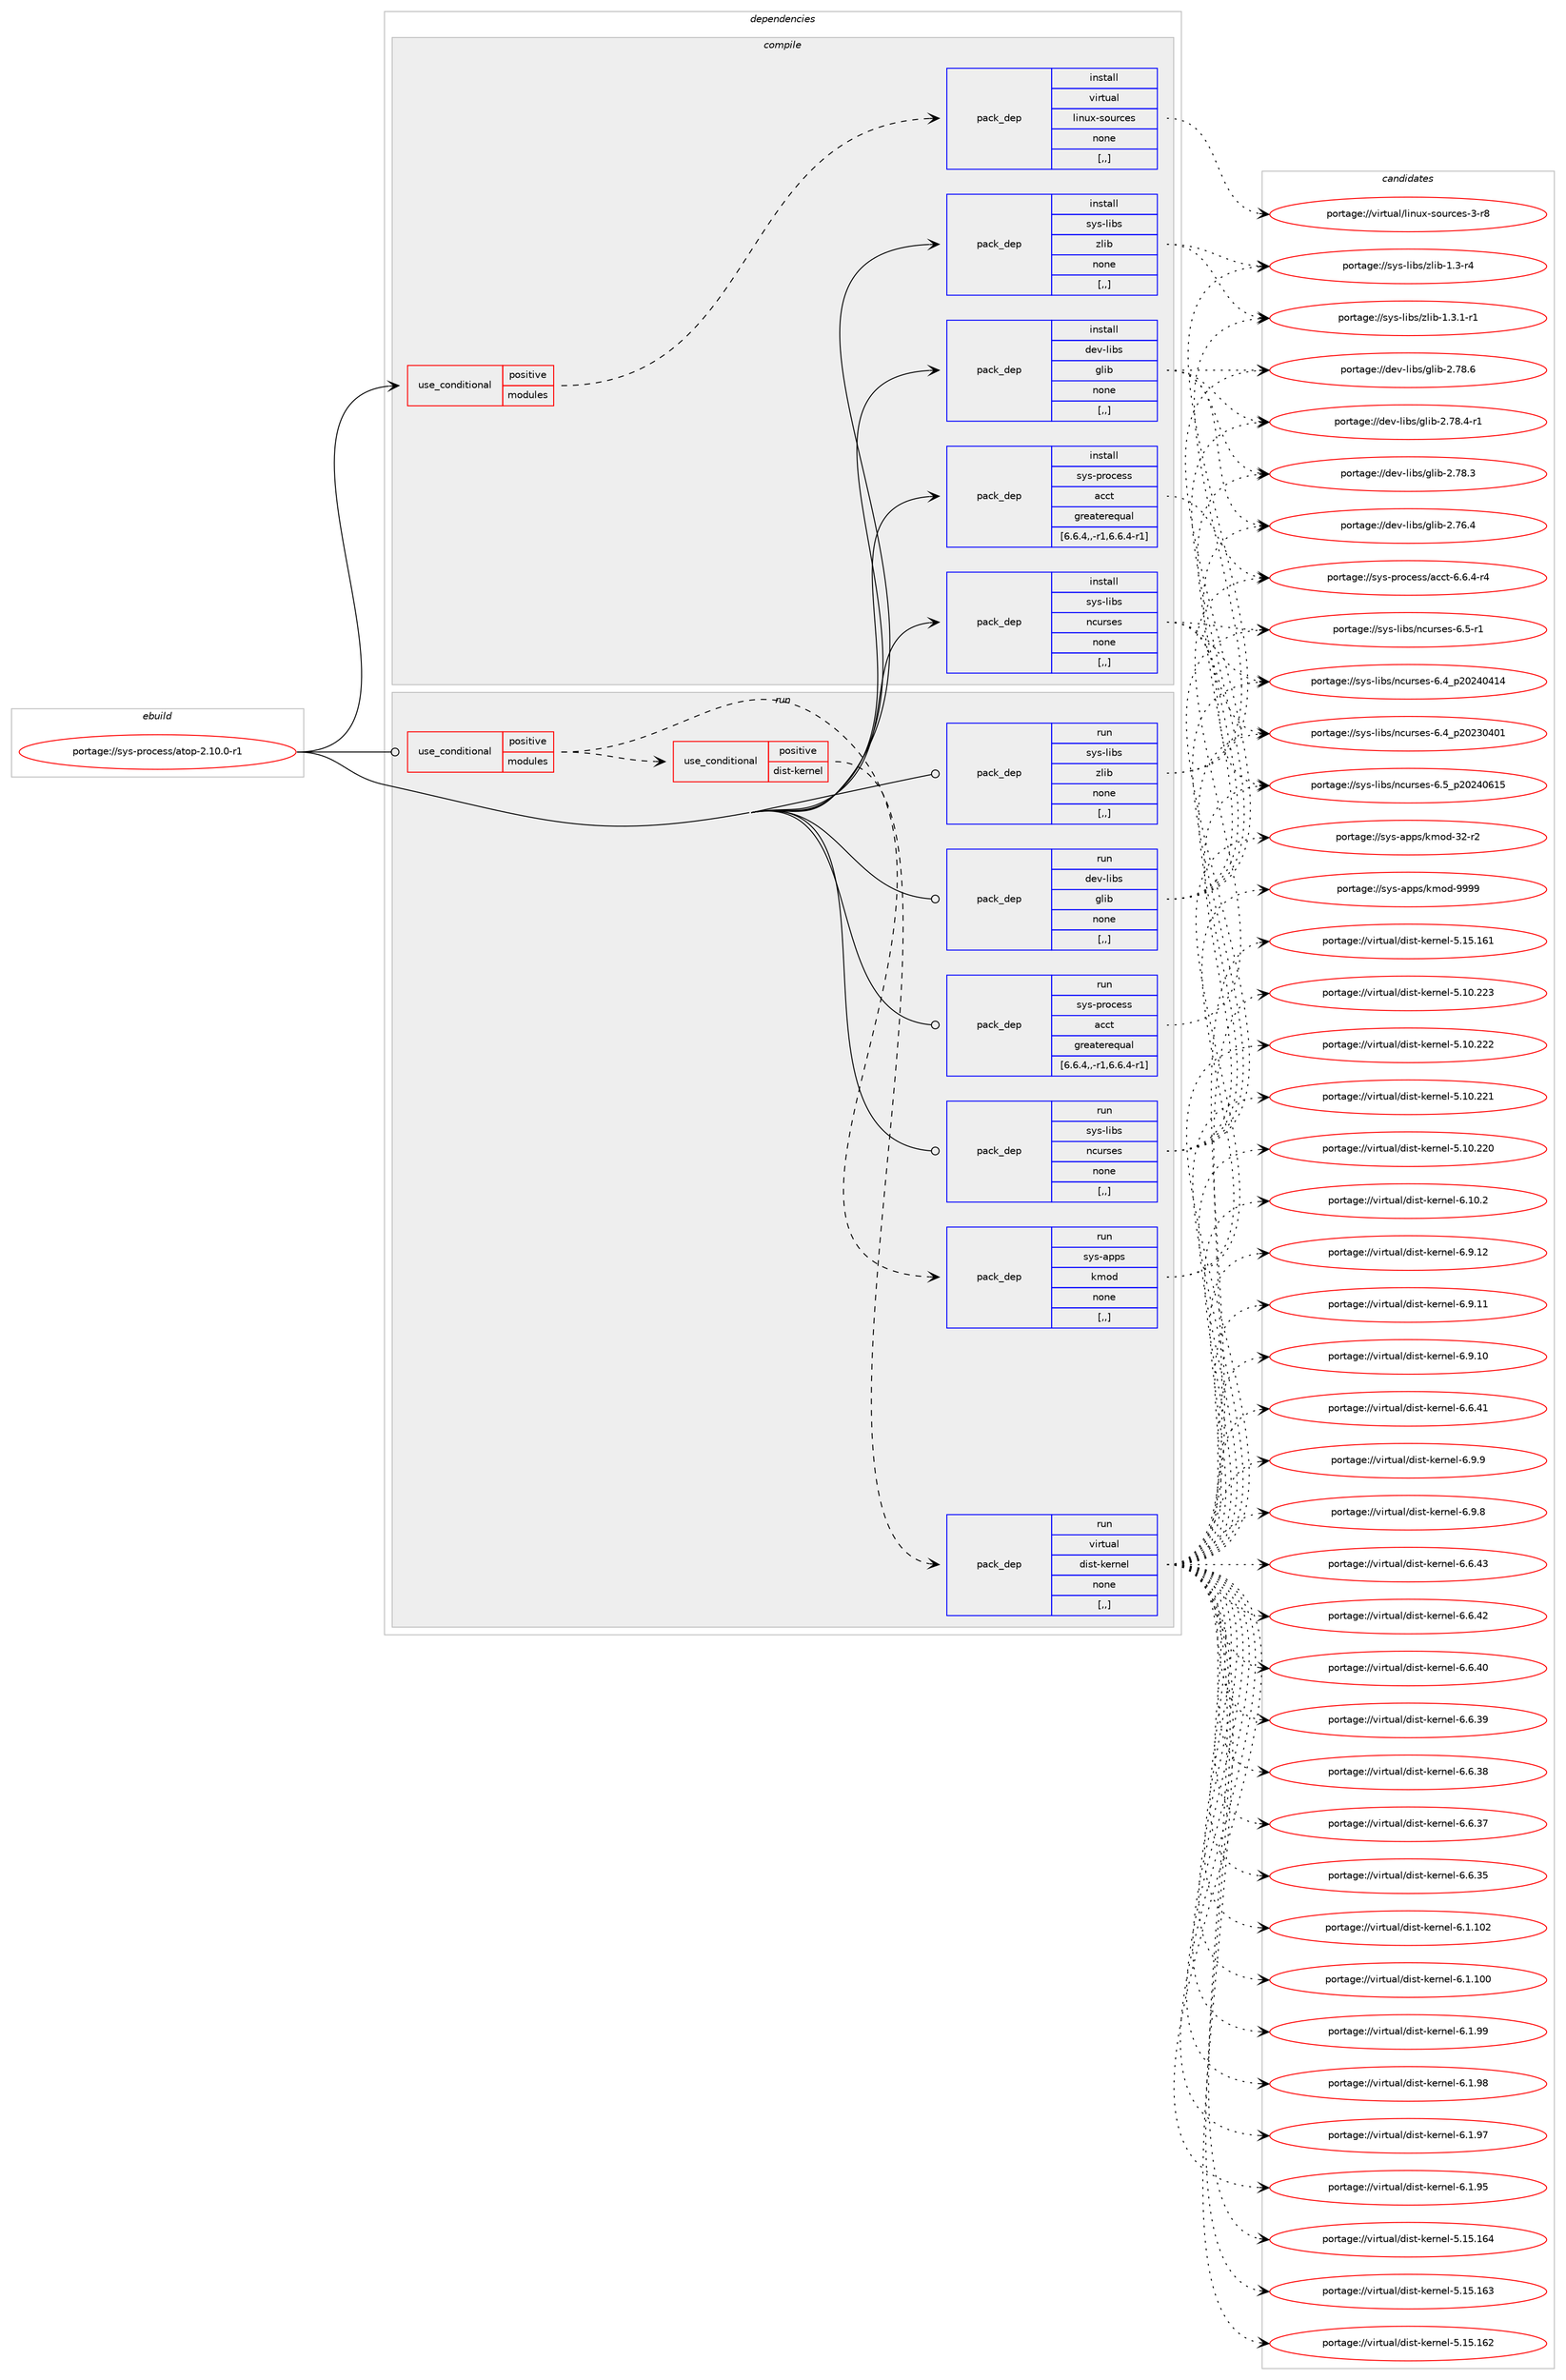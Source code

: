 digraph prolog {

# *************
# Graph options
# *************

newrank=true;
concentrate=true;
compound=true;
graph [rankdir=LR,fontname=Helvetica,fontsize=10,ranksep=1.5];#, ranksep=2.5, nodesep=0.2];
edge  [arrowhead=vee];
node  [fontname=Helvetica,fontsize=10];

# **********
# The ebuild
# **********

subgraph cluster_leftcol {
color=gray;
label=<<i>ebuild</i>>;
id [label="portage://sys-process/atop-2.10.0-r1", color=red, width=4, href="../sys-process/atop-2.10.0-r1.svg"];
}

# ****************
# The dependencies
# ****************

subgraph cluster_midcol {
color=gray;
label=<<i>dependencies</i>>;
subgraph cluster_compile {
fillcolor="#eeeeee";
style=filled;
label=<<i>compile</i>>;
subgraph cond118326 {
dependency443056 [label=<<TABLE BORDER="0" CELLBORDER="1" CELLSPACING="0" CELLPADDING="4"><TR><TD ROWSPAN="3" CELLPADDING="10">use_conditional</TD></TR><TR><TD>positive</TD></TR><TR><TD>modules</TD></TR></TABLE>>, shape=none, color=red];
subgraph pack321724 {
dependency443057 [label=<<TABLE BORDER="0" CELLBORDER="1" CELLSPACING="0" CELLPADDING="4" WIDTH="220"><TR><TD ROWSPAN="6" CELLPADDING="30">pack_dep</TD></TR><TR><TD WIDTH="110">install</TD></TR><TR><TD>virtual</TD></TR><TR><TD>linux-sources</TD></TR><TR><TD>none</TD></TR><TR><TD>[,,]</TD></TR></TABLE>>, shape=none, color=blue];
}
dependency443056:e -> dependency443057:w [weight=20,style="dashed",arrowhead="vee"];
}
id:e -> dependency443056:w [weight=20,style="solid",arrowhead="vee"];
subgraph pack321725 {
dependency443058 [label=<<TABLE BORDER="0" CELLBORDER="1" CELLSPACING="0" CELLPADDING="4" WIDTH="220"><TR><TD ROWSPAN="6" CELLPADDING="30">pack_dep</TD></TR><TR><TD WIDTH="110">install</TD></TR><TR><TD>dev-libs</TD></TR><TR><TD>glib</TD></TR><TR><TD>none</TD></TR><TR><TD>[,,]</TD></TR></TABLE>>, shape=none, color=blue];
}
id:e -> dependency443058:w [weight=20,style="solid",arrowhead="vee"];
subgraph pack321726 {
dependency443059 [label=<<TABLE BORDER="0" CELLBORDER="1" CELLSPACING="0" CELLPADDING="4" WIDTH="220"><TR><TD ROWSPAN="6" CELLPADDING="30">pack_dep</TD></TR><TR><TD WIDTH="110">install</TD></TR><TR><TD>sys-libs</TD></TR><TR><TD>ncurses</TD></TR><TR><TD>none</TD></TR><TR><TD>[,,]</TD></TR></TABLE>>, shape=none, color=blue];
}
id:e -> dependency443059:w [weight=20,style="solid",arrowhead="vee"];
subgraph pack321727 {
dependency443060 [label=<<TABLE BORDER="0" CELLBORDER="1" CELLSPACING="0" CELLPADDING="4" WIDTH="220"><TR><TD ROWSPAN="6" CELLPADDING="30">pack_dep</TD></TR><TR><TD WIDTH="110">install</TD></TR><TR><TD>sys-libs</TD></TR><TR><TD>zlib</TD></TR><TR><TD>none</TD></TR><TR><TD>[,,]</TD></TR></TABLE>>, shape=none, color=blue];
}
id:e -> dependency443060:w [weight=20,style="solid",arrowhead="vee"];
subgraph pack321728 {
dependency443061 [label=<<TABLE BORDER="0" CELLBORDER="1" CELLSPACING="0" CELLPADDING="4" WIDTH="220"><TR><TD ROWSPAN="6" CELLPADDING="30">pack_dep</TD></TR><TR><TD WIDTH="110">install</TD></TR><TR><TD>sys-process</TD></TR><TR><TD>acct</TD></TR><TR><TD>greaterequal</TD></TR><TR><TD>[6.6.4,,-r1,6.6.4-r1]</TD></TR></TABLE>>, shape=none, color=blue];
}
id:e -> dependency443061:w [weight=20,style="solid",arrowhead="vee"];
}
subgraph cluster_compileandrun {
fillcolor="#eeeeee";
style=filled;
label=<<i>compile and run</i>>;
}
subgraph cluster_run {
fillcolor="#eeeeee";
style=filled;
label=<<i>run</i>>;
subgraph cond118327 {
dependency443062 [label=<<TABLE BORDER="0" CELLBORDER="1" CELLSPACING="0" CELLPADDING="4"><TR><TD ROWSPAN="3" CELLPADDING="10">use_conditional</TD></TR><TR><TD>positive</TD></TR><TR><TD>modules</TD></TR></TABLE>>, shape=none, color=red];
subgraph pack321729 {
dependency443063 [label=<<TABLE BORDER="0" CELLBORDER="1" CELLSPACING="0" CELLPADDING="4" WIDTH="220"><TR><TD ROWSPAN="6" CELLPADDING="30">pack_dep</TD></TR><TR><TD WIDTH="110">run</TD></TR><TR><TD>sys-apps</TD></TR><TR><TD>kmod</TD></TR><TR><TD>none</TD></TR><TR><TD>[,,]</TD></TR></TABLE>>, shape=none, color=blue];
}
dependency443062:e -> dependency443063:w [weight=20,style="dashed",arrowhead="vee"];
subgraph cond118328 {
dependency443064 [label=<<TABLE BORDER="0" CELLBORDER="1" CELLSPACING="0" CELLPADDING="4"><TR><TD ROWSPAN="3" CELLPADDING="10">use_conditional</TD></TR><TR><TD>positive</TD></TR><TR><TD>dist-kernel</TD></TR></TABLE>>, shape=none, color=red];
subgraph pack321730 {
dependency443065 [label=<<TABLE BORDER="0" CELLBORDER="1" CELLSPACING="0" CELLPADDING="4" WIDTH="220"><TR><TD ROWSPAN="6" CELLPADDING="30">pack_dep</TD></TR><TR><TD WIDTH="110">run</TD></TR><TR><TD>virtual</TD></TR><TR><TD>dist-kernel</TD></TR><TR><TD>none</TD></TR><TR><TD>[,,]</TD></TR></TABLE>>, shape=none, color=blue];
}
dependency443064:e -> dependency443065:w [weight=20,style="dashed",arrowhead="vee"];
}
dependency443062:e -> dependency443064:w [weight=20,style="dashed",arrowhead="vee"];
}
id:e -> dependency443062:w [weight=20,style="solid",arrowhead="odot"];
subgraph pack321731 {
dependency443066 [label=<<TABLE BORDER="0" CELLBORDER="1" CELLSPACING="0" CELLPADDING="4" WIDTH="220"><TR><TD ROWSPAN="6" CELLPADDING="30">pack_dep</TD></TR><TR><TD WIDTH="110">run</TD></TR><TR><TD>dev-libs</TD></TR><TR><TD>glib</TD></TR><TR><TD>none</TD></TR><TR><TD>[,,]</TD></TR></TABLE>>, shape=none, color=blue];
}
id:e -> dependency443066:w [weight=20,style="solid",arrowhead="odot"];
subgraph pack321732 {
dependency443067 [label=<<TABLE BORDER="0" CELLBORDER="1" CELLSPACING="0" CELLPADDING="4" WIDTH="220"><TR><TD ROWSPAN="6" CELLPADDING="30">pack_dep</TD></TR><TR><TD WIDTH="110">run</TD></TR><TR><TD>sys-libs</TD></TR><TR><TD>ncurses</TD></TR><TR><TD>none</TD></TR><TR><TD>[,,]</TD></TR></TABLE>>, shape=none, color=blue];
}
id:e -> dependency443067:w [weight=20,style="solid",arrowhead="odot"];
subgraph pack321733 {
dependency443068 [label=<<TABLE BORDER="0" CELLBORDER="1" CELLSPACING="0" CELLPADDING="4" WIDTH="220"><TR><TD ROWSPAN="6" CELLPADDING="30">pack_dep</TD></TR><TR><TD WIDTH="110">run</TD></TR><TR><TD>sys-libs</TD></TR><TR><TD>zlib</TD></TR><TR><TD>none</TD></TR><TR><TD>[,,]</TD></TR></TABLE>>, shape=none, color=blue];
}
id:e -> dependency443068:w [weight=20,style="solid",arrowhead="odot"];
subgraph pack321734 {
dependency443069 [label=<<TABLE BORDER="0" CELLBORDER="1" CELLSPACING="0" CELLPADDING="4" WIDTH="220"><TR><TD ROWSPAN="6" CELLPADDING="30">pack_dep</TD></TR><TR><TD WIDTH="110">run</TD></TR><TR><TD>sys-process</TD></TR><TR><TD>acct</TD></TR><TR><TD>greaterequal</TD></TR><TR><TD>[6.6.4,,-r1,6.6.4-r1]</TD></TR></TABLE>>, shape=none, color=blue];
}
id:e -> dependency443069:w [weight=20,style="solid",arrowhead="odot"];
}
}

# **************
# The candidates
# **************

subgraph cluster_choices {
rank=same;
color=gray;
label=<<i>candidates</i>>;

subgraph choice321724 {
color=black;
nodesep=1;
choice1181051141161179710847108105110117120451151111171149910111545514511456 [label="portage://virtual/linux-sources-3-r8", color=red, width=4,href="../virtual/linux-sources-3-r8.svg"];
dependency443057:e -> choice1181051141161179710847108105110117120451151111171149910111545514511456:w [style=dotted,weight="100"];
}
subgraph choice321725 {
color=black;
nodesep=1;
choice1001011184510810598115471031081059845504655564654 [label="portage://dev-libs/glib-2.78.6", color=red, width=4,href="../dev-libs/glib-2.78.6.svg"];
choice10010111845108105981154710310810598455046555646524511449 [label="portage://dev-libs/glib-2.78.4-r1", color=red, width=4,href="../dev-libs/glib-2.78.4-r1.svg"];
choice1001011184510810598115471031081059845504655564651 [label="portage://dev-libs/glib-2.78.3", color=red, width=4,href="../dev-libs/glib-2.78.3.svg"];
choice1001011184510810598115471031081059845504655544652 [label="portage://dev-libs/glib-2.76.4", color=red, width=4,href="../dev-libs/glib-2.76.4.svg"];
dependency443058:e -> choice1001011184510810598115471031081059845504655564654:w [style=dotted,weight="100"];
dependency443058:e -> choice10010111845108105981154710310810598455046555646524511449:w [style=dotted,weight="100"];
dependency443058:e -> choice1001011184510810598115471031081059845504655564651:w [style=dotted,weight="100"];
dependency443058:e -> choice1001011184510810598115471031081059845504655544652:w [style=dotted,weight="100"];
}
subgraph choice321726 {
color=black;
nodesep=1;
choice1151211154510810598115471109911711411510111545544653951125048505248544953 [label="portage://sys-libs/ncurses-6.5_p20240615", color=red, width=4,href="../sys-libs/ncurses-6.5_p20240615.svg"];
choice11512111545108105981154711099117114115101115455446534511449 [label="portage://sys-libs/ncurses-6.5-r1", color=red, width=4,href="../sys-libs/ncurses-6.5-r1.svg"];
choice1151211154510810598115471109911711411510111545544652951125048505248524952 [label="portage://sys-libs/ncurses-6.4_p20240414", color=red, width=4,href="../sys-libs/ncurses-6.4_p20240414.svg"];
choice1151211154510810598115471109911711411510111545544652951125048505148524849 [label="portage://sys-libs/ncurses-6.4_p20230401", color=red, width=4,href="../sys-libs/ncurses-6.4_p20230401.svg"];
dependency443059:e -> choice1151211154510810598115471109911711411510111545544653951125048505248544953:w [style=dotted,weight="100"];
dependency443059:e -> choice11512111545108105981154711099117114115101115455446534511449:w [style=dotted,weight="100"];
dependency443059:e -> choice1151211154510810598115471109911711411510111545544652951125048505248524952:w [style=dotted,weight="100"];
dependency443059:e -> choice1151211154510810598115471109911711411510111545544652951125048505148524849:w [style=dotted,weight="100"];
}
subgraph choice321727 {
color=black;
nodesep=1;
choice115121115451081059811547122108105984549465146494511449 [label="portage://sys-libs/zlib-1.3.1-r1", color=red, width=4,href="../sys-libs/zlib-1.3.1-r1.svg"];
choice11512111545108105981154712210810598454946514511452 [label="portage://sys-libs/zlib-1.3-r4", color=red, width=4,href="../sys-libs/zlib-1.3-r4.svg"];
dependency443060:e -> choice115121115451081059811547122108105984549465146494511449:w [style=dotted,weight="100"];
dependency443060:e -> choice11512111545108105981154712210810598454946514511452:w [style=dotted,weight="100"];
}
subgraph choice321728 {
color=black;
nodesep=1;
choice1151211154511211411199101115115479799991164554465446524511452 [label="portage://sys-process/acct-6.6.4-r4", color=red, width=4,href="../sys-process/acct-6.6.4-r4.svg"];
dependency443061:e -> choice1151211154511211411199101115115479799991164554465446524511452:w [style=dotted,weight="100"];
}
subgraph choice321729 {
color=black;
nodesep=1;
choice1151211154597112112115471071091111004557575757 [label="portage://sys-apps/kmod-9999", color=red, width=4,href="../sys-apps/kmod-9999.svg"];
choice1151211154597112112115471071091111004551504511450 [label="portage://sys-apps/kmod-32-r2", color=red, width=4,href="../sys-apps/kmod-32-r2.svg"];
dependency443063:e -> choice1151211154597112112115471071091111004557575757:w [style=dotted,weight="100"];
dependency443063:e -> choice1151211154597112112115471071091111004551504511450:w [style=dotted,weight="100"];
}
subgraph choice321730 {
color=black;
nodesep=1;
choice11810511411611797108471001051151164510710111411010110845544649484650 [label="portage://virtual/dist-kernel-6.10.2", color=red, width=4,href="../virtual/dist-kernel-6.10.2.svg"];
choice11810511411611797108471001051151164510710111411010110845544657464950 [label="portage://virtual/dist-kernel-6.9.12", color=red, width=4,href="../virtual/dist-kernel-6.9.12.svg"];
choice11810511411611797108471001051151164510710111411010110845544657464949 [label="portage://virtual/dist-kernel-6.9.11", color=red, width=4,href="../virtual/dist-kernel-6.9.11.svg"];
choice11810511411611797108471001051151164510710111411010110845544657464948 [label="portage://virtual/dist-kernel-6.9.10", color=red, width=4,href="../virtual/dist-kernel-6.9.10.svg"];
choice118105114116117971084710010511511645107101114110101108455446574657 [label="portage://virtual/dist-kernel-6.9.9", color=red, width=4,href="../virtual/dist-kernel-6.9.9.svg"];
choice118105114116117971084710010511511645107101114110101108455446574656 [label="portage://virtual/dist-kernel-6.9.8", color=red, width=4,href="../virtual/dist-kernel-6.9.8.svg"];
choice11810511411611797108471001051151164510710111411010110845544654465251 [label="portage://virtual/dist-kernel-6.6.43", color=red, width=4,href="../virtual/dist-kernel-6.6.43.svg"];
choice11810511411611797108471001051151164510710111411010110845544654465250 [label="portage://virtual/dist-kernel-6.6.42", color=red, width=4,href="../virtual/dist-kernel-6.6.42.svg"];
choice11810511411611797108471001051151164510710111411010110845544654465249 [label="portage://virtual/dist-kernel-6.6.41", color=red, width=4,href="../virtual/dist-kernel-6.6.41.svg"];
choice11810511411611797108471001051151164510710111411010110845544654465248 [label="portage://virtual/dist-kernel-6.6.40", color=red, width=4,href="../virtual/dist-kernel-6.6.40.svg"];
choice11810511411611797108471001051151164510710111411010110845544654465157 [label="portage://virtual/dist-kernel-6.6.39", color=red, width=4,href="../virtual/dist-kernel-6.6.39.svg"];
choice11810511411611797108471001051151164510710111411010110845544654465156 [label="portage://virtual/dist-kernel-6.6.38", color=red, width=4,href="../virtual/dist-kernel-6.6.38.svg"];
choice11810511411611797108471001051151164510710111411010110845544654465155 [label="portage://virtual/dist-kernel-6.6.37", color=red, width=4,href="../virtual/dist-kernel-6.6.37.svg"];
choice11810511411611797108471001051151164510710111411010110845544654465153 [label="portage://virtual/dist-kernel-6.6.35", color=red, width=4,href="../virtual/dist-kernel-6.6.35.svg"];
choice1181051141161179710847100105115116451071011141101011084554464946494850 [label="portage://virtual/dist-kernel-6.1.102", color=red, width=4,href="../virtual/dist-kernel-6.1.102.svg"];
choice1181051141161179710847100105115116451071011141101011084554464946494848 [label="portage://virtual/dist-kernel-6.1.100", color=red, width=4,href="../virtual/dist-kernel-6.1.100.svg"];
choice11810511411611797108471001051151164510710111411010110845544649465757 [label="portage://virtual/dist-kernel-6.1.99", color=red, width=4,href="../virtual/dist-kernel-6.1.99.svg"];
choice11810511411611797108471001051151164510710111411010110845544649465756 [label="portage://virtual/dist-kernel-6.1.98", color=red, width=4,href="../virtual/dist-kernel-6.1.98.svg"];
choice11810511411611797108471001051151164510710111411010110845544649465755 [label="portage://virtual/dist-kernel-6.1.97", color=red, width=4,href="../virtual/dist-kernel-6.1.97.svg"];
choice11810511411611797108471001051151164510710111411010110845544649465753 [label="portage://virtual/dist-kernel-6.1.95", color=red, width=4,href="../virtual/dist-kernel-6.1.95.svg"];
choice118105114116117971084710010511511645107101114110101108455346495346495452 [label="portage://virtual/dist-kernel-5.15.164", color=red, width=4,href="../virtual/dist-kernel-5.15.164.svg"];
choice118105114116117971084710010511511645107101114110101108455346495346495451 [label="portage://virtual/dist-kernel-5.15.163", color=red, width=4,href="../virtual/dist-kernel-5.15.163.svg"];
choice118105114116117971084710010511511645107101114110101108455346495346495450 [label="portage://virtual/dist-kernel-5.15.162", color=red, width=4,href="../virtual/dist-kernel-5.15.162.svg"];
choice118105114116117971084710010511511645107101114110101108455346495346495449 [label="portage://virtual/dist-kernel-5.15.161", color=red, width=4,href="../virtual/dist-kernel-5.15.161.svg"];
choice118105114116117971084710010511511645107101114110101108455346494846505051 [label="portage://virtual/dist-kernel-5.10.223", color=red, width=4,href="../virtual/dist-kernel-5.10.223.svg"];
choice118105114116117971084710010511511645107101114110101108455346494846505050 [label="portage://virtual/dist-kernel-5.10.222", color=red, width=4,href="../virtual/dist-kernel-5.10.222.svg"];
choice118105114116117971084710010511511645107101114110101108455346494846505049 [label="portage://virtual/dist-kernel-5.10.221", color=red, width=4,href="../virtual/dist-kernel-5.10.221.svg"];
choice118105114116117971084710010511511645107101114110101108455346494846505048 [label="portage://virtual/dist-kernel-5.10.220", color=red, width=4,href="../virtual/dist-kernel-5.10.220.svg"];
dependency443065:e -> choice11810511411611797108471001051151164510710111411010110845544649484650:w [style=dotted,weight="100"];
dependency443065:e -> choice11810511411611797108471001051151164510710111411010110845544657464950:w [style=dotted,weight="100"];
dependency443065:e -> choice11810511411611797108471001051151164510710111411010110845544657464949:w [style=dotted,weight="100"];
dependency443065:e -> choice11810511411611797108471001051151164510710111411010110845544657464948:w [style=dotted,weight="100"];
dependency443065:e -> choice118105114116117971084710010511511645107101114110101108455446574657:w [style=dotted,weight="100"];
dependency443065:e -> choice118105114116117971084710010511511645107101114110101108455446574656:w [style=dotted,weight="100"];
dependency443065:e -> choice11810511411611797108471001051151164510710111411010110845544654465251:w [style=dotted,weight="100"];
dependency443065:e -> choice11810511411611797108471001051151164510710111411010110845544654465250:w [style=dotted,weight="100"];
dependency443065:e -> choice11810511411611797108471001051151164510710111411010110845544654465249:w [style=dotted,weight="100"];
dependency443065:e -> choice11810511411611797108471001051151164510710111411010110845544654465248:w [style=dotted,weight="100"];
dependency443065:e -> choice11810511411611797108471001051151164510710111411010110845544654465157:w [style=dotted,weight="100"];
dependency443065:e -> choice11810511411611797108471001051151164510710111411010110845544654465156:w [style=dotted,weight="100"];
dependency443065:e -> choice11810511411611797108471001051151164510710111411010110845544654465155:w [style=dotted,weight="100"];
dependency443065:e -> choice11810511411611797108471001051151164510710111411010110845544654465153:w [style=dotted,weight="100"];
dependency443065:e -> choice1181051141161179710847100105115116451071011141101011084554464946494850:w [style=dotted,weight="100"];
dependency443065:e -> choice1181051141161179710847100105115116451071011141101011084554464946494848:w [style=dotted,weight="100"];
dependency443065:e -> choice11810511411611797108471001051151164510710111411010110845544649465757:w [style=dotted,weight="100"];
dependency443065:e -> choice11810511411611797108471001051151164510710111411010110845544649465756:w [style=dotted,weight="100"];
dependency443065:e -> choice11810511411611797108471001051151164510710111411010110845544649465755:w [style=dotted,weight="100"];
dependency443065:e -> choice11810511411611797108471001051151164510710111411010110845544649465753:w [style=dotted,weight="100"];
dependency443065:e -> choice118105114116117971084710010511511645107101114110101108455346495346495452:w [style=dotted,weight="100"];
dependency443065:e -> choice118105114116117971084710010511511645107101114110101108455346495346495451:w [style=dotted,weight="100"];
dependency443065:e -> choice118105114116117971084710010511511645107101114110101108455346495346495450:w [style=dotted,weight="100"];
dependency443065:e -> choice118105114116117971084710010511511645107101114110101108455346495346495449:w [style=dotted,weight="100"];
dependency443065:e -> choice118105114116117971084710010511511645107101114110101108455346494846505051:w [style=dotted,weight="100"];
dependency443065:e -> choice118105114116117971084710010511511645107101114110101108455346494846505050:w [style=dotted,weight="100"];
dependency443065:e -> choice118105114116117971084710010511511645107101114110101108455346494846505049:w [style=dotted,weight="100"];
dependency443065:e -> choice118105114116117971084710010511511645107101114110101108455346494846505048:w [style=dotted,weight="100"];
}
subgraph choice321731 {
color=black;
nodesep=1;
choice1001011184510810598115471031081059845504655564654 [label="portage://dev-libs/glib-2.78.6", color=red, width=4,href="../dev-libs/glib-2.78.6.svg"];
choice10010111845108105981154710310810598455046555646524511449 [label="portage://dev-libs/glib-2.78.4-r1", color=red, width=4,href="../dev-libs/glib-2.78.4-r1.svg"];
choice1001011184510810598115471031081059845504655564651 [label="portage://dev-libs/glib-2.78.3", color=red, width=4,href="../dev-libs/glib-2.78.3.svg"];
choice1001011184510810598115471031081059845504655544652 [label="portage://dev-libs/glib-2.76.4", color=red, width=4,href="../dev-libs/glib-2.76.4.svg"];
dependency443066:e -> choice1001011184510810598115471031081059845504655564654:w [style=dotted,weight="100"];
dependency443066:e -> choice10010111845108105981154710310810598455046555646524511449:w [style=dotted,weight="100"];
dependency443066:e -> choice1001011184510810598115471031081059845504655564651:w [style=dotted,weight="100"];
dependency443066:e -> choice1001011184510810598115471031081059845504655544652:w [style=dotted,weight="100"];
}
subgraph choice321732 {
color=black;
nodesep=1;
choice1151211154510810598115471109911711411510111545544653951125048505248544953 [label="portage://sys-libs/ncurses-6.5_p20240615", color=red, width=4,href="../sys-libs/ncurses-6.5_p20240615.svg"];
choice11512111545108105981154711099117114115101115455446534511449 [label="portage://sys-libs/ncurses-6.5-r1", color=red, width=4,href="../sys-libs/ncurses-6.5-r1.svg"];
choice1151211154510810598115471109911711411510111545544652951125048505248524952 [label="portage://sys-libs/ncurses-6.4_p20240414", color=red, width=4,href="../sys-libs/ncurses-6.4_p20240414.svg"];
choice1151211154510810598115471109911711411510111545544652951125048505148524849 [label="portage://sys-libs/ncurses-6.4_p20230401", color=red, width=4,href="../sys-libs/ncurses-6.4_p20230401.svg"];
dependency443067:e -> choice1151211154510810598115471109911711411510111545544653951125048505248544953:w [style=dotted,weight="100"];
dependency443067:e -> choice11512111545108105981154711099117114115101115455446534511449:w [style=dotted,weight="100"];
dependency443067:e -> choice1151211154510810598115471109911711411510111545544652951125048505248524952:w [style=dotted,weight="100"];
dependency443067:e -> choice1151211154510810598115471109911711411510111545544652951125048505148524849:w [style=dotted,weight="100"];
}
subgraph choice321733 {
color=black;
nodesep=1;
choice115121115451081059811547122108105984549465146494511449 [label="portage://sys-libs/zlib-1.3.1-r1", color=red, width=4,href="../sys-libs/zlib-1.3.1-r1.svg"];
choice11512111545108105981154712210810598454946514511452 [label="portage://sys-libs/zlib-1.3-r4", color=red, width=4,href="../sys-libs/zlib-1.3-r4.svg"];
dependency443068:e -> choice115121115451081059811547122108105984549465146494511449:w [style=dotted,weight="100"];
dependency443068:e -> choice11512111545108105981154712210810598454946514511452:w [style=dotted,weight="100"];
}
subgraph choice321734 {
color=black;
nodesep=1;
choice1151211154511211411199101115115479799991164554465446524511452 [label="portage://sys-process/acct-6.6.4-r4", color=red, width=4,href="../sys-process/acct-6.6.4-r4.svg"];
dependency443069:e -> choice1151211154511211411199101115115479799991164554465446524511452:w [style=dotted,weight="100"];
}
}

}
